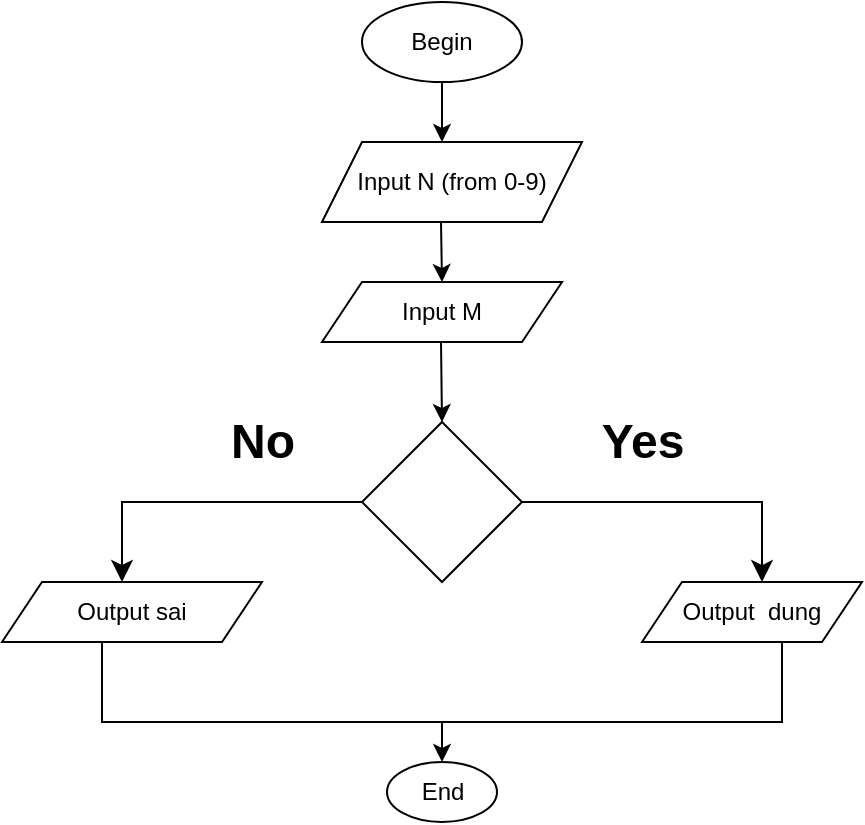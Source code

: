 <mxfile>
    <diagram id="l7F0Ak-AesugxGf7mCJg" name="Page-1">
        <mxGraphModel dx="1002" dy="-553" grid="1" gridSize="10" guides="1" tooltips="1" connect="1" arrows="1" fold="1" page="1" pageScale="1" pageWidth="850" pageHeight="1100" math="0" shadow="0">
            <root>
                <mxCell id="0"/>
                <mxCell id="1" parent="0"/>
                <mxCell id="2" value="Begin" style="ellipse;whiteSpace=wrap;html=1;" parent="1" vertex="1">
                    <mxGeometry x="360" y="1190" width="80" height="40" as="geometry"/>
                </mxCell>
                <mxCell id="3" value="" style="endArrow=classic;html=1;" parent="1" edge="1">
                    <mxGeometry width="50" height="50" relative="1" as="geometry">
                        <mxPoint x="400" y="1230" as="sourcePoint"/>
                        <mxPoint x="400" y="1260" as="targetPoint"/>
                    </mxGeometry>
                </mxCell>
                <mxCell id="4" value="Input N (from 0-9)" style="shape=parallelogram;perimeter=parallelogramPerimeter;whiteSpace=wrap;html=1;fixedSize=1;" parent="1" vertex="1">
                    <mxGeometry x="340" y="1260" width="130" height="40" as="geometry"/>
                </mxCell>
                <mxCell id="7" value="" style="endArrow=classic;html=1;" parent="1" edge="1">
                    <mxGeometry width="50" height="50" relative="1" as="geometry">
                        <mxPoint x="399.5" y="1300" as="sourcePoint"/>
                        <mxPoint x="400" y="1330" as="targetPoint"/>
                    </mxGeometry>
                </mxCell>
                <mxCell id="8" value="Input M" style="shape=parallelogram;perimeter=parallelogramPerimeter;whiteSpace=wrap;html=1;fixedSize=1;" parent="1" vertex="1">
                    <mxGeometry x="340" y="1330" width="120" height="30" as="geometry"/>
                </mxCell>
                <mxCell id="9" value="" style="endArrow=classic;html=1;" parent="1" edge="1">
                    <mxGeometry width="50" height="50" relative="1" as="geometry">
                        <mxPoint x="399.5" y="1360" as="sourcePoint"/>
                        <mxPoint x="400" y="1400" as="targetPoint"/>
                    </mxGeometry>
                </mxCell>
                <mxCell id="10" value="" style="rhombus;whiteSpace=wrap;html=1;" parent="1" vertex="1">
                    <mxGeometry x="360" y="1400" width="80" height="80" as="geometry"/>
                </mxCell>
                <mxCell id="23" value="" style="edgeStyle=segmentEdgeStyle;endArrow=classic;html=1;curved=0;rounded=0;endSize=8;startSize=8;" parent="1" edge="1">
                    <mxGeometry width="50" height="50" relative="1" as="geometry">
                        <mxPoint x="440" y="1440" as="sourcePoint"/>
                        <mxPoint x="560" y="1480" as="targetPoint"/>
                    </mxGeometry>
                </mxCell>
                <mxCell id="24" value="" style="edgeStyle=segmentEdgeStyle;endArrow=classic;html=1;curved=0;rounded=0;endSize=8;startSize=8;" parent="1" edge="1">
                    <mxGeometry width="50" height="50" relative="1" as="geometry">
                        <mxPoint x="360" y="1440" as="sourcePoint"/>
                        <mxPoint x="240" y="1480" as="targetPoint"/>
                    </mxGeometry>
                </mxCell>
                <mxCell id="25" value="Yes" style="text;strokeColor=none;fillColor=none;html=1;fontSize=24;fontStyle=1;verticalAlign=middle;align=center;" parent="1" vertex="1">
                    <mxGeometry x="450" y="1390" width="100" height="40" as="geometry"/>
                </mxCell>
                <mxCell id="26" value="No" style="text;strokeColor=none;fillColor=none;html=1;fontSize=24;fontStyle=1;verticalAlign=middle;align=center;" parent="1" vertex="1">
                    <mxGeometry x="260" y="1390" width="100" height="40" as="geometry"/>
                </mxCell>
                <mxCell id="27" value="Output&amp;nbsp; dung" style="shape=parallelogram;perimeter=parallelogramPerimeter;whiteSpace=wrap;html=1;fixedSize=1;" parent="1" vertex="1">
                    <mxGeometry x="500" y="1480" width="110" height="30" as="geometry"/>
                </mxCell>
                <mxCell id="28" value="Output sai" style="shape=parallelogram;perimeter=parallelogramPerimeter;whiteSpace=wrap;html=1;fixedSize=1;" parent="1" vertex="1">
                    <mxGeometry x="180" y="1480" width="130" height="30" as="geometry"/>
                </mxCell>
                <mxCell id="30" value="" style="shape=partialRectangle;whiteSpace=wrap;html=1;bottom=1;right=1;left=1;top=0;fillColor=none;routingCenterX=-0.5;" parent="1" vertex="1">
                    <mxGeometry x="230" y="1510" width="340" height="40" as="geometry"/>
                </mxCell>
                <mxCell id="34" value="" style="endArrow=classic;html=1;exitX=0.5;exitY=1;exitDx=0;exitDy=0;" parent="1" target="35" edge="1" source="30">
                    <mxGeometry width="50" height="50" relative="1" as="geometry">
                        <mxPoint x="400" y="1640" as="sourcePoint"/>
                        <mxPoint x="380" y="1810" as="targetPoint"/>
                    </mxGeometry>
                </mxCell>
                <mxCell id="35" value="End" style="ellipse;whiteSpace=wrap;html=1;" parent="1" vertex="1">
                    <mxGeometry x="372.5" y="1570" width="55" height="30" as="geometry"/>
                </mxCell>
            </root>
        </mxGraphModel>
    </diagram>
</mxfile>
